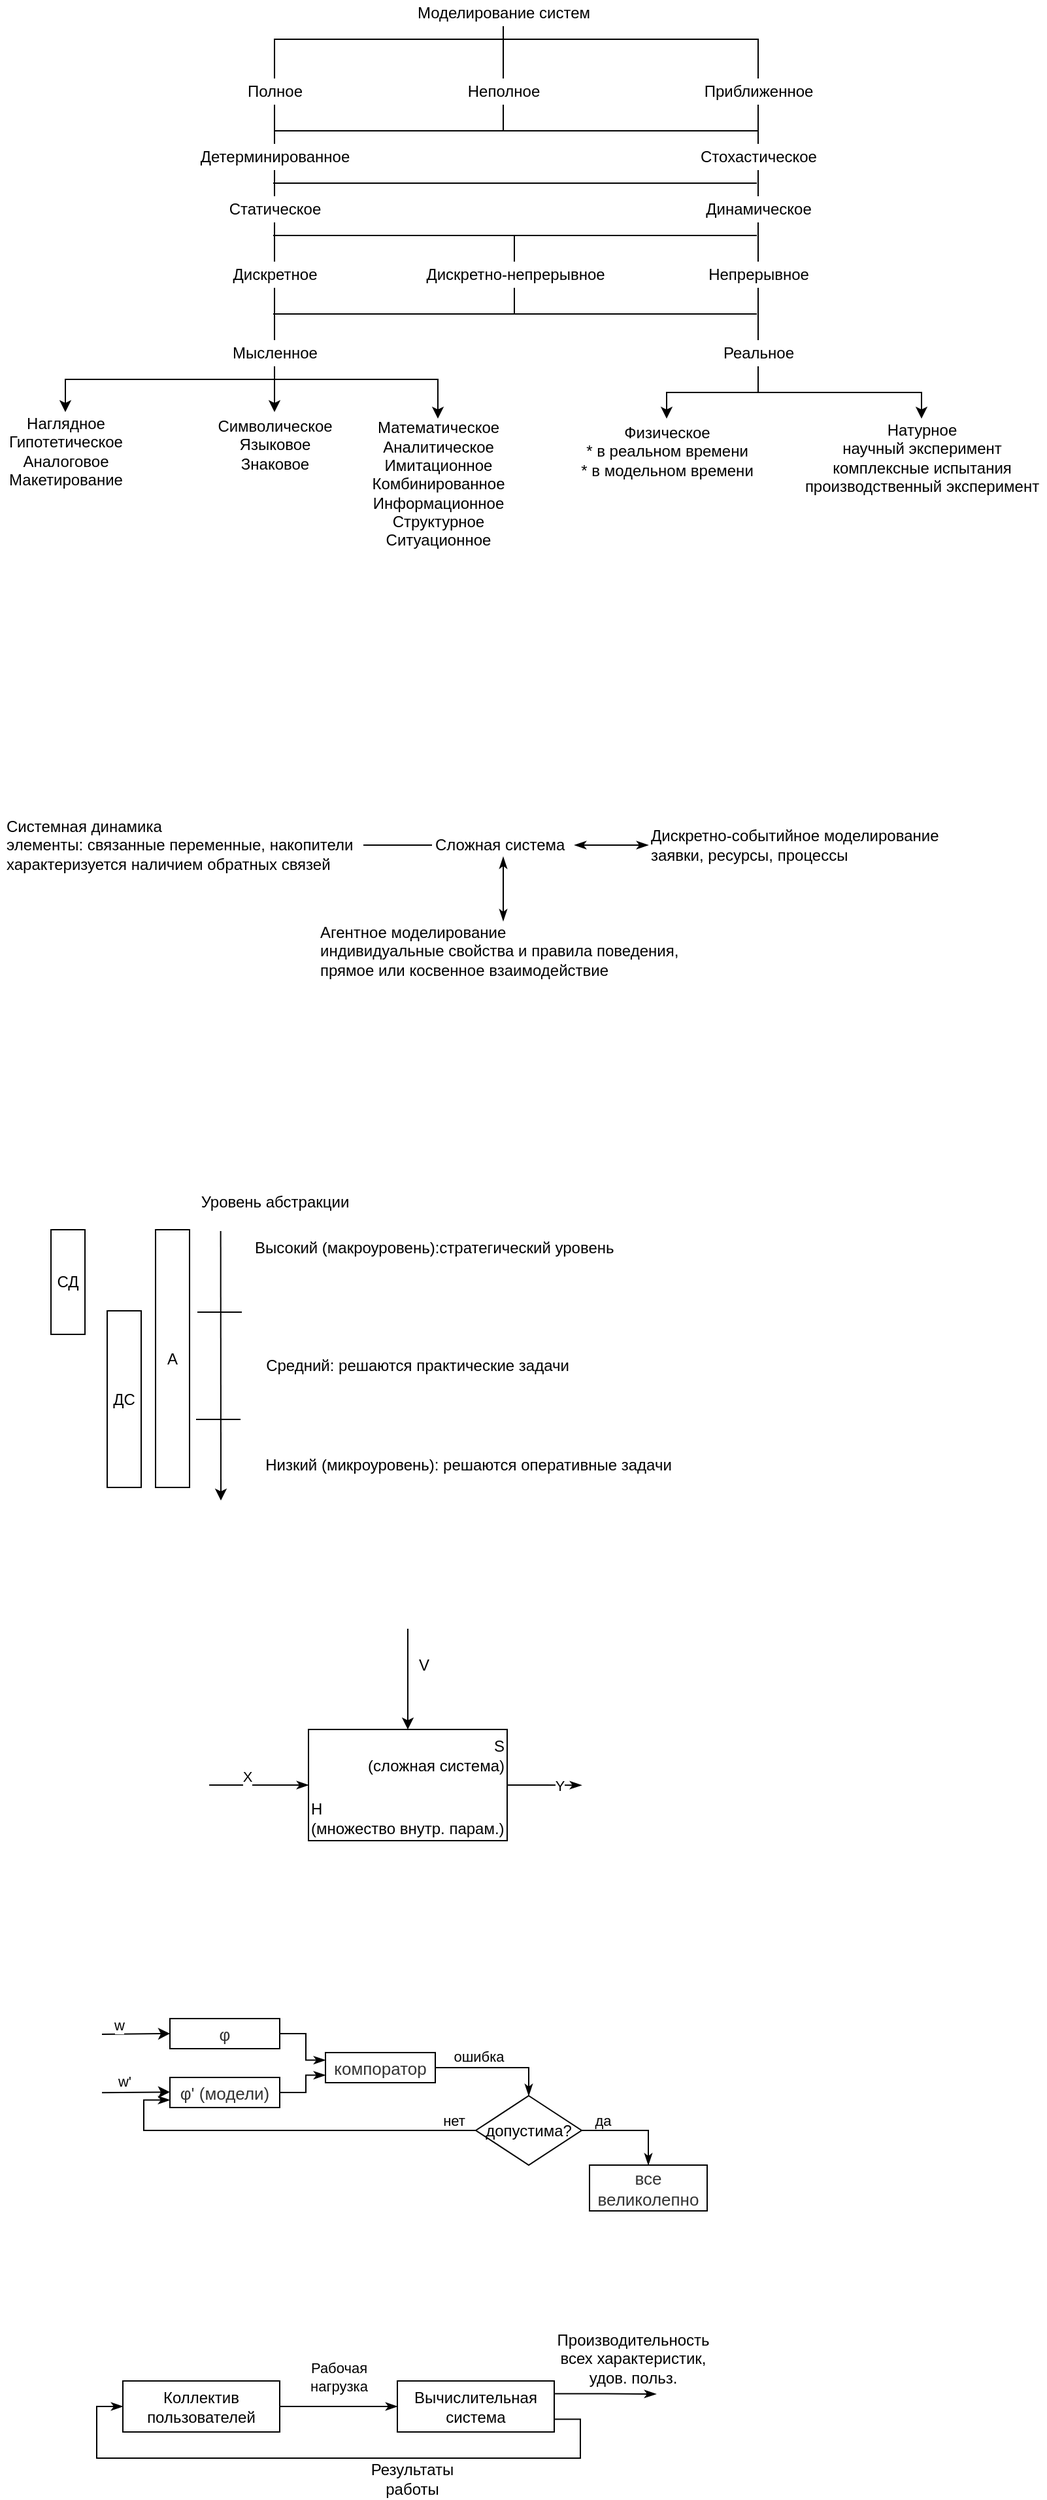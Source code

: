 <mxfile version="13.9.9" type="device"><diagram id="Zf03-uaQXNVUlh0Fi8Aq" name="Страница 1"><mxGraphModel dx="544" dy="368" grid="0" gridSize="10" guides="1" tooltips="1" connect="1" arrows="1" fold="1" page="1" pageScale="1" pageWidth="827" pageHeight="1169" math="0" shadow="0"><root><mxCell id="0"/><mxCell id="1" parent="0"/><mxCell id="ESOyCFfh6yMH119F4l9--26" style="edgeStyle=orthogonalEdgeStyle;rounded=0;orthogonalLoop=1;jettySize=auto;html=1;endArrow=none;endFill=0;" edge="1" parent="1" source="ESOyCFfh6yMH119F4l9--2" target="ESOyCFfh6yMH119F4l9--3"><mxGeometry relative="1" as="geometry"><Array as="points"><mxPoint x="405" y="300"/><mxPoint x="230" y="300"/></Array></mxGeometry></mxCell><mxCell id="ESOyCFfh6yMH119F4l9--29" style="edgeStyle=orthogonalEdgeStyle;rounded=0;orthogonalLoop=1;jettySize=auto;html=1;endArrow=none;endFill=0;" edge="1" parent="1" source="ESOyCFfh6yMH119F4l9--2" target="ESOyCFfh6yMH119F4l9--4"><mxGeometry relative="1" as="geometry"/></mxCell><mxCell id="ESOyCFfh6yMH119F4l9--30" style="edgeStyle=orthogonalEdgeStyle;rounded=0;orthogonalLoop=1;jettySize=auto;html=1;endArrow=none;endFill=0;" edge="1" parent="1" source="ESOyCFfh6yMH119F4l9--2" target="ESOyCFfh6yMH119F4l9--5"><mxGeometry relative="1" as="geometry"><Array as="points"><mxPoint x="405" y="300"/><mxPoint x="600" y="300"/></Array></mxGeometry></mxCell><mxCell id="ESOyCFfh6yMH119F4l9--2" value="Моделирование систем" style="text;html=1;align=center;verticalAlign=middle;resizable=0;points=[];autosize=1;" vertex="1" parent="1"><mxGeometry x="330" y="270" width="150" height="20" as="geometry"/></mxCell><mxCell id="ESOyCFfh6yMH119F4l9--31" style="edgeStyle=orthogonalEdgeStyle;rounded=0;orthogonalLoop=1;jettySize=auto;html=1;endArrow=none;endFill=0;" edge="1" parent="1" source="ESOyCFfh6yMH119F4l9--3" target="ESOyCFfh6yMH119F4l9--6"><mxGeometry relative="1" as="geometry"/></mxCell><mxCell id="ESOyCFfh6yMH119F4l9--3" value="Полное" style="text;html=1;align=center;verticalAlign=middle;resizable=0;points=[];autosize=1;" vertex="1" parent="1"><mxGeometry x="200" y="330" width="60" height="20" as="geometry"/></mxCell><mxCell id="ESOyCFfh6yMH119F4l9--40" style="edgeStyle=orthogonalEdgeStyle;rounded=0;orthogonalLoop=1;jettySize=auto;html=1;endArrow=none;endFill=0;" edge="1" parent="1" source="ESOyCFfh6yMH119F4l9--4"><mxGeometry relative="1" as="geometry"><mxPoint x="405" y="370" as="targetPoint"/></mxGeometry></mxCell><mxCell id="ESOyCFfh6yMH119F4l9--4" value="Неполное" style="text;html=1;align=center;verticalAlign=middle;resizable=0;points=[];autosize=1;" vertex="1" parent="1"><mxGeometry x="370" y="330" width="70" height="20" as="geometry"/></mxCell><mxCell id="ESOyCFfh6yMH119F4l9--35" style="edgeStyle=orthogonalEdgeStyle;rounded=0;orthogonalLoop=1;jettySize=auto;html=1;endArrow=none;endFill=0;" edge="1" parent="1" source="ESOyCFfh6yMH119F4l9--5" target="ESOyCFfh6yMH119F4l9--7"><mxGeometry relative="1" as="geometry"/></mxCell><mxCell id="ESOyCFfh6yMH119F4l9--5" value="Приближенное" style="text;html=1;align=center;verticalAlign=middle;resizable=0;points=[];autosize=1;" vertex="1" parent="1"><mxGeometry x="550" y="330" width="100" height="20" as="geometry"/></mxCell><mxCell id="ESOyCFfh6yMH119F4l9--32" style="edgeStyle=orthogonalEdgeStyle;rounded=0;orthogonalLoop=1;jettySize=auto;html=1;endArrow=none;endFill=0;" edge="1" parent="1" source="ESOyCFfh6yMH119F4l9--6" target="ESOyCFfh6yMH119F4l9--8"><mxGeometry relative="1" as="geometry"/></mxCell><mxCell id="ESOyCFfh6yMH119F4l9--6" value="Детерминированное" style="text;html=1;align=center;verticalAlign=middle;resizable=0;points=[];autosize=1;" vertex="1" parent="1"><mxGeometry x="165" y="380" width="130" height="20" as="geometry"/></mxCell><mxCell id="ESOyCFfh6yMH119F4l9--36" style="edgeStyle=orthogonalEdgeStyle;rounded=0;orthogonalLoop=1;jettySize=auto;html=1;endArrow=none;endFill=0;" edge="1" parent="1" source="ESOyCFfh6yMH119F4l9--7" target="ESOyCFfh6yMH119F4l9--9"><mxGeometry relative="1" as="geometry"/></mxCell><mxCell id="ESOyCFfh6yMH119F4l9--7" value="Стохастическое" style="text;html=1;align=center;verticalAlign=middle;resizable=0;points=[];autosize=1;" vertex="1" parent="1"><mxGeometry x="550" y="380" width="100" height="20" as="geometry"/></mxCell><mxCell id="ESOyCFfh6yMH119F4l9--33" style="edgeStyle=orthogonalEdgeStyle;rounded=0;orthogonalLoop=1;jettySize=auto;html=1;endArrow=none;endFill=0;" edge="1" parent="1" source="ESOyCFfh6yMH119F4l9--8" target="ESOyCFfh6yMH119F4l9--10"><mxGeometry relative="1" as="geometry"/></mxCell><mxCell id="ESOyCFfh6yMH119F4l9--8" value="Статическое" style="text;html=1;align=center;verticalAlign=middle;resizable=0;points=[];autosize=1;" vertex="1" parent="1"><mxGeometry x="185" y="420" width="90" height="20" as="geometry"/></mxCell><mxCell id="ESOyCFfh6yMH119F4l9--37" style="edgeStyle=orthogonalEdgeStyle;rounded=0;orthogonalLoop=1;jettySize=auto;html=1;endArrow=none;endFill=0;" edge="1" parent="1" source="ESOyCFfh6yMH119F4l9--9" target="ESOyCFfh6yMH119F4l9--11"><mxGeometry relative="1" as="geometry"/></mxCell><mxCell id="ESOyCFfh6yMH119F4l9--9" value="Динамическое" style="text;html=1;align=center;verticalAlign=middle;resizable=0;points=[];autosize=1;" vertex="1" parent="1"><mxGeometry x="550" y="420" width="100" height="20" as="geometry"/></mxCell><mxCell id="ESOyCFfh6yMH119F4l9--34" style="edgeStyle=orthogonalEdgeStyle;rounded=0;orthogonalLoop=1;jettySize=auto;html=1;endArrow=none;endFill=0;" edge="1" parent="1" source="ESOyCFfh6yMH119F4l9--10" target="ESOyCFfh6yMH119F4l9--13"><mxGeometry relative="1" as="geometry"/></mxCell><mxCell id="ESOyCFfh6yMH119F4l9--10" value="Дискретное" style="text;html=1;align=center;verticalAlign=middle;resizable=0;points=[];autosize=1;" vertex="1" parent="1"><mxGeometry x="190" y="470" width="80" height="20" as="geometry"/></mxCell><mxCell id="ESOyCFfh6yMH119F4l9--38" style="edgeStyle=orthogonalEdgeStyle;rounded=0;orthogonalLoop=1;jettySize=auto;html=1;endArrow=none;endFill=0;" edge="1" parent="1" source="ESOyCFfh6yMH119F4l9--11" target="ESOyCFfh6yMH119F4l9--14"><mxGeometry relative="1" as="geometry"/></mxCell><mxCell id="ESOyCFfh6yMH119F4l9--11" value="Непрерывное" style="text;html=1;align=center;verticalAlign=middle;resizable=0;points=[];autosize=1;" vertex="1" parent="1"><mxGeometry x="555" y="470" width="90" height="20" as="geometry"/></mxCell><mxCell id="ESOyCFfh6yMH119F4l9--45" style="edgeStyle=orthogonalEdgeStyle;rounded=0;orthogonalLoop=1;jettySize=auto;html=1;endArrow=none;endFill=0;" edge="1" parent="1" source="ESOyCFfh6yMH119F4l9--12"><mxGeometry relative="1" as="geometry"><mxPoint x="413.5" y="460" as="targetPoint"/></mxGeometry></mxCell><mxCell id="ESOyCFfh6yMH119F4l9--46" style="edgeStyle=orthogonalEdgeStyle;rounded=0;orthogonalLoop=1;jettySize=auto;html=1;endArrow=none;endFill=0;" edge="1" parent="1" source="ESOyCFfh6yMH119F4l9--12"><mxGeometry relative="1" as="geometry"><mxPoint x="413.5" y="500" as="targetPoint"/></mxGeometry></mxCell><mxCell id="ESOyCFfh6yMH119F4l9--12" value="Дискретно-непрерывное" style="text;html=1;align=center;verticalAlign=middle;resizable=0;points=[];autosize=1;" vertex="1" parent="1"><mxGeometry x="338.5" y="470" width="150" height="20" as="geometry"/></mxCell><mxCell id="ESOyCFfh6yMH119F4l9--18" style="edgeStyle=orthogonalEdgeStyle;rounded=0;orthogonalLoop=1;jettySize=auto;html=1;" edge="1" parent="1" source="ESOyCFfh6yMH119F4l9--13" target="ESOyCFfh6yMH119F4l9--15"><mxGeometry relative="1" as="geometry"><Array as="points"><mxPoint x="230" y="560"/><mxPoint x="70" y="560"/></Array></mxGeometry></mxCell><mxCell id="ESOyCFfh6yMH119F4l9--19" style="edgeStyle=orthogonalEdgeStyle;rounded=0;orthogonalLoop=1;jettySize=auto;html=1;" edge="1" parent="1" source="ESOyCFfh6yMH119F4l9--13" target="ESOyCFfh6yMH119F4l9--16"><mxGeometry relative="1" as="geometry"/></mxCell><mxCell id="ESOyCFfh6yMH119F4l9--20" style="edgeStyle=orthogonalEdgeStyle;rounded=0;orthogonalLoop=1;jettySize=auto;html=1;" edge="1" parent="1" source="ESOyCFfh6yMH119F4l9--13" target="ESOyCFfh6yMH119F4l9--17"><mxGeometry relative="1" as="geometry"><Array as="points"><mxPoint x="230" y="560"/><mxPoint x="355" y="560"/></Array></mxGeometry></mxCell><mxCell id="ESOyCFfh6yMH119F4l9--13" value="Мысленное" style="text;html=1;align=center;verticalAlign=middle;resizable=0;points=[];autosize=1;" vertex="1" parent="1"><mxGeometry x="190" y="530" width="80" height="20" as="geometry"/></mxCell><mxCell id="ESOyCFfh6yMH119F4l9--23" style="edgeStyle=orthogonalEdgeStyle;rounded=0;orthogonalLoop=1;jettySize=auto;html=1;" edge="1" parent="1" source="ESOyCFfh6yMH119F4l9--14" target="ESOyCFfh6yMH119F4l9--21"><mxGeometry relative="1" as="geometry"/></mxCell><mxCell id="ESOyCFfh6yMH119F4l9--24" style="edgeStyle=orthogonalEdgeStyle;rounded=0;orthogonalLoop=1;jettySize=auto;html=1;" edge="1" parent="1" source="ESOyCFfh6yMH119F4l9--14" target="ESOyCFfh6yMH119F4l9--22"><mxGeometry relative="1" as="geometry"/></mxCell><mxCell id="ESOyCFfh6yMH119F4l9--14" value="Реальное" style="text;html=1;align=center;verticalAlign=middle;resizable=0;points=[];autosize=1;" vertex="1" parent="1"><mxGeometry x="565" y="530" width="70" height="20" as="geometry"/></mxCell><mxCell id="ESOyCFfh6yMH119F4l9--15" value="Наглядное&lt;br&gt;Гипотетическое&lt;br&gt;Аналоговое&lt;br&gt;Макетирование" style="text;html=1;align=center;verticalAlign=middle;resizable=0;points=[];autosize=1;" vertex="1" parent="1"><mxGeometry x="20" y="585" width="100" height="60" as="geometry"/></mxCell><mxCell id="ESOyCFfh6yMH119F4l9--16" value="Символическое&lt;br&gt;Языковое&lt;br&gt;Знаковое" style="text;html=1;align=center;verticalAlign=middle;resizable=0;points=[];autosize=1;" vertex="1" parent="1"><mxGeometry x="180" y="585" width="100" height="50" as="geometry"/></mxCell><mxCell id="ESOyCFfh6yMH119F4l9--17" value="Математическое&lt;br&gt;Аналитическое&lt;br&gt;Имитационное&lt;br&gt;Комбинированное&lt;br&gt;Информационное&lt;br&gt;Структурное&lt;br&gt;Ситуационное" style="text;html=1;align=center;verticalAlign=middle;resizable=0;points=[];autosize=1;" vertex="1" parent="1"><mxGeometry x="295" y="590" width="120" height="100" as="geometry"/></mxCell><mxCell id="ESOyCFfh6yMH119F4l9--21" value="Физическое&lt;br&gt;* в реальном времени&lt;br&gt;* в модельном времени" style="text;html=1;align=center;verticalAlign=middle;resizable=0;points=[];autosize=1;" vertex="1" parent="1"><mxGeometry x="455" y="590" width="150" height="50" as="geometry"/></mxCell><mxCell id="ESOyCFfh6yMH119F4l9--22" value="Натурное&lt;br&gt;научный эксперимент&lt;br&gt;комплексные испытания&lt;br&gt;производственный эксперимент" style="text;html=1;align=center;verticalAlign=middle;resizable=0;points=[];autosize=1;" vertex="1" parent="1"><mxGeometry x="630" y="590" width="190" height="60" as="geometry"/></mxCell><mxCell id="ESOyCFfh6yMH119F4l9--39" value="" style="endArrow=none;html=1;" edge="1" parent="1"><mxGeometry width="50" height="50" relative="1" as="geometry"><mxPoint x="230" y="370" as="sourcePoint"/><mxPoint x="600" y="370" as="targetPoint"/></mxGeometry></mxCell><mxCell id="ESOyCFfh6yMH119F4l9--41" value="" style="endArrow=none;html=1;" edge="1" parent="1"><mxGeometry width="50" height="50" relative="1" as="geometry"><mxPoint x="229" y="410" as="sourcePoint"/><mxPoint x="599" y="410" as="targetPoint"/></mxGeometry></mxCell><mxCell id="ESOyCFfh6yMH119F4l9--42" value="" style="endArrow=none;html=1;" edge="1" parent="1"><mxGeometry width="50" height="50" relative="1" as="geometry"><mxPoint x="229" y="450" as="sourcePoint"/><mxPoint x="599" y="450" as="targetPoint"/></mxGeometry></mxCell><mxCell id="ESOyCFfh6yMH119F4l9--43" value="" style="endArrow=none;html=1;" edge="1" parent="1"><mxGeometry width="50" height="50" relative="1" as="geometry"><mxPoint x="229" y="510" as="sourcePoint"/><mxPoint x="599" y="510" as="targetPoint"/></mxGeometry></mxCell><mxCell id="X57ryAHuf0RrDdv9cdA4-5" style="edgeStyle=orthogonalEdgeStyle;rounded=0;orthogonalLoop=1;jettySize=auto;html=1;endArrow=classicThin;endFill=1;startArrow=classicThin;startFill=1;" edge="1" parent="1" source="X57ryAHuf0RrDdv9cdA4-1" target="X57ryAHuf0RrDdv9cdA4-4"><mxGeometry relative="1" as="geometry"/></mxCell><mxCell id="X57ryAHuf0RrDdv9cdA4-6" style="edgeStyle=orthogonalEdgeStyle;rounded=0;orthogonalLoop=1;jettySize=auto;html=1;startArrow=classicThin;startFill=1;endArrow=classicThin;endFill=1;" edge="1" parent="1" source="X57ryAHuf0RrDdv9cdA4-1" target="X57ryAHuf0RrDdv9cdA4-3"><mxGeometry relative="1" as="geometry"/></mxCell><mxCell id="X57ryAHuf0RrDdv9cdA4-7" style="edgeStyle=orthogonalEdgeStyle;rounded=0;orthogonalLoop=1;jettySize=auto;html=1;startArrow=none;startFill=0;endArrow=none;endFill=0;" edge="1" parent="1" source="X57ryAHuf0RrDdv9cdA4-1" target="X57ryAHuf0RrDdv9cdA4-2"><mxGeometry relative="1" as="geometry"/></mxCell><mxCell id="X57ryAHuf0RrDdv9cdA4-1" value="Сложная система" style="text;html=1;align=left;verticalAlign=middle;resizable=0;points=[];autosize=1;" vertex="1" parent="1"><mxGeometry x="350.5" y="907" width="109" height="18" as="geometry"/></mxCell><mxCell id="X57ryAHuf0RrDdv9cdA4-2" value="Системная динамика&lt;br&gt;элементы: связанные переменные, накопители&lt;br&gt;характеризуется наличием обратных связей" style="text;html=1;align=left;verticalAlign=middle;resizable=0;points=[];autosize=1;" vertex="1" parent="1"><mxGeometry x="23" y="893.5" width="275" height="45" as="geometry"/></mxCell><mxCell id="X57ryAHuf0RrDdv9cdA4-3" value="Дискретно-событийное моделирование&lt;br&gt;заявки, ресурсы, процессы" style="text;html=1;align=left;verticalAlign=middle;resizable=0;points=[];autosize=1;" vertex="1" parent="1"><mxGeometry x="516" y="900.5" width="230" height="31" as="geometry"/></mxCell><mxCell id="X57ryAHuf0RrDdv9cdA4-4" value="Агентное моделирование&lt;br&gt;индивидуальные свойства и правила поведения,&lt;br&gt;прямое или косвенное взаимодействие" style="text;html=1;align=left;verticalAlign=middle;resizable=0;points=[];autosize=1;" vertex="1" parent="1"><mxGeometry x="263" y="974" width="284" height="45" as="geometry"/></mxCell><mxCell id="X57ryAHuf0RrDdv9cdA4-8" value="" style="endArrow=classic;html=1;" edge="1" parent="1"><mxGeometry width="50" height="50" relative="1" as="geometry"><mxPoint x="188.82" y="1211" as="sourcePoint"/><mxPoint x="189" y="1417" as="targetPoint"/></mxGeometry></mxCell><mxCell id="X57ryAHuf0RrDdv9cdA4-9" value="Высокий (макроуровень):стратегический уровень" style="text;html=1;align=left;verticalAlign=middle;resizable=0;points=[];autosize=1;" vertex="1" parent="1"><mxGeometry x="213" y="1215" width="285" height="18" as="geometry"/></mxCell><mxCell id="X57ryAHuf0RrDdv9cdA4-10" value="Средний: решаются практические задачи" style="text;html=1;align=center;verticalAlign=middle;resizable=0;points=[];autosize=1;" vertex="1" parent="1"><mxGeometry x="217.5" y="1305" width="242" height="18" as="geometry"/></mxCell><mxCell id="X57ryAHuf0RrDdv9cdA4-11" value="Низкий (микроуровень): решаются оперативные задачи" style="text;html=1;align=center;verticalAlign=middle;resizable=0;points=[];autosize=1;" vertex="1" parent="1"><mxGeometry x="217.5" y="1381" width="321" height="18" as="geometry"/></mxCell><mxCell id="X57ryAHuf0RrDdv9cdA4-12" value="" style="endArrow=none;html=1;" edge="1" parent="1"><mxGeometry width="50" height="50" relative="1" as="geometry"><mxPoint x="171" y="1273" as="sourcePoint"/><mxPoint x="205" y="1273" as="targetPoint"/></mxGeometry></mxCell><mxCell id="X57ryAHuf0RrDdv9cdA4-13" value="" style="endArrow=none;html=1;" edge="1" parent="1"><mxGeometry width="50" height="50" relative="1" as="geometry"><mxPoint x="170" y="1355.0" as="sourcePoint"/><mxPoint x="204.0" y="1355.0" as="targetPoint"/></mxGeometry></mxCell><mxCell id="X57ryAHuf0RrDdv9cdA4-14" value="Уровень абстракции" style="text;html=1;align=center;verticalAlign=middle;resizable=0;points=[];autosize=1;" vertex="1" parent="1"><mxGeometry x="168.5" y="1180" width="123" height="18" as="geometry"/></mxCell><mxCell id="X57ryAHuf0RrDdv9cdA4-15" value="А" style="rounded=0;whiteSpace=wrap;html=1;align=center;" vertex="1" parent="1"><mxGeometry x="139" y="1210" width="26" height="197" as="geometry"/></mxCell><mxCell id="X57ryAHuf0RrDdv9cdA4-16" value="ДС" style="rounded=0;whiteSpace=wrap;html=1;align=center;" vertex="1" parent="1"><mxGeometry x="102" y="1272" width="26" height="135" as="geometry"/></mxCell><mxCell id="X57ryAHuf0RrDdv9cdA4-17" value="СД" style="rounded=0;whiteSpace=wrap;html=1;align=center;" vertex="1" parent="1"><mxGeometry x="59" y="1210" width="26" height="80" as="geometry"/></mxCell><mxCell id="X57ryAHuf0RrDdv9cdA4-23" style="edgeStyle=orthogonalEdgeStyle;rounded=0;orthogonalLoop=1;jettySize=auto;html=1;startArrow=classicThin;startFill=1;endArrow=none;endFill=0;" edge="1" parent="1" source="X57ryAHuf0RrDdv9cdA4-18"><mxGeometry relative="1" as="geometry"><mxPoint x="180.044" y="1634.5" as="targetPoint"/></mxGeometry></mxCell><mxCell id="X57ryAHuf0RrDdv9cdA4-25" value="X" style="edgeLabel;html=1;align=center;verticalAlign=middle;resizable=0;points=[];" vertex="1" connectable="0" parent="X57ryAHuf0RrDdv9cdA4-23"><mxGeometry x="0.3" y="2" relative="1" as="geometry"><mxPoint x="1.66" y="-9.5" as="offset"/></mxGeometry></mxCell><mxCell id="X57ryAHuf0RrDdv9cdA4-24" value="Y" style="edgeStyle=orthogonalEdgeStyle;rounded=0;orthogonalLoop=1;jettySize=auto;html=1;exitX=1;exitY=0.5;exitDx=0;exitDy=0;startArrow=none;startFill=0;endArrow=classicThin;endFill=1;" edge="1" parent="1" source="X57ryAHuf0RrDdv9cdA4-18"><mxGeometry x="-0.001" y="-11" relative="1" as="geometry"><mxPoint x="464.97" y="1634.621" as="targetPoint"/><mxPoint x="11" y="-11" as="offset"/></mxGeometry></mxCell><mxCell id="X57ryAHuf0RrDdv9cdA4-18" value="" style="rounded=0;whiteSpace=wrap;html=1;align=center;" vertex="1" parent="1"><mxGeometry x="256" y="1592" width="152" height="85" as="geometry"/></mxCell><mxCell id="X57ryAHuf0RrDdv9cdA4-19" value="S &lt;br&gt;(сложная система)" style="text;html=1;align=right;verticalAlign=middle;resizable=0;points=[];autosize=1;" vertex="1" parent="1"><mxGeometry x="291.5" y="1596" width="115" height="31" as="geometry"/></mxCell><mxCell id="X57ryAHuf0RrDdv9cdA4-20" value="H&lt;br&gt;&lt;div style=&quot;&quot;&gt;&lt;span&gt;(множество внутр. парам.)&lt;/span&gt;&lt;/div&gt;" style="text;html=1;align=left;verticalAlign=middle;resizable=0;points=[];autosize=1;" vertex="1" parent="1"><mxGeometry x="256" y="1644" width="158" height="31" as="geometry"/></mxCell><mxCell id="X57ryAHuf0RrDdv9cdA4-21" value="" style="endArrow=classic;html=1;" edge="1" parent="1" target="X57ryAHuf0RrDdv9cdA4-18"><mxGeometry width="50" height="50" relative="1" as="geometry"><mxPoint x="332" y="1515" as="sourcePoint"/><mxPoint x="345" y="1458" as="targetPoint"/></mxGeometry></mxCell><mxCell id="X57ryAHuf0RrDdv9cdA4-22" value="V" style="text;html=1;align=center;verticalAlign=middle;resizable=0;points=[];autosize=1;" vertex="1" parent="1"><mxGeometry x="335" y="1534" width="18" height="18" as="geometry"/></mxCell><mxCell id="X57ryAHuf0RrDdv9cdA4-35" style="edgeStyle=orthogonalEdgeStyle;rounded=0;orthogonalLoop=1;jettySize=auto;html=1;entryX=0;entryY=0.25;entryDx=0;entryDy=0;startArrow=none;startFill=0;endArrow=classicThin;endFill=1;" edge="1" parent="1" source="X57ryAHuf0RrDdv9cdA4-26" target="X57ryAHuf0RrDdv9cdA4-34"><mxGeometry relative="1" as="geometry"/></mxCell><mxCell id="X57ryAHuf0RrDdv9cdA4-26" value="&lt;span style=&quot;color: rgb(51 , 51 , 51) ; font-family: &amp;quot;ys text&amp;quot; , &amp;quot;arial&amp;quot; , &amp;quot;helvetica&amp;quot; , &amp;quot;arial unicode ms&amp;quot; , sans-serif ; font-size: 13px ; background-color: rgb(255 , 255 , 255)&quot;&gt;φ&lt;/span&gt;" style="rounded=0;whiteSpace=wrap;html=1;align=center;" vertex="1" parent="1"><mxGeometry x="150" y="1813" width="84" height="23" as="geometry"/></mxCell><mxCell id="X57ryAHuf0RrDdv9cdA4-36" style="edgeStyle=orthogonalEdgeStyle;rounded=0;orthogonalLoop=1;jettySize=auto;html=1;entryX=0;entryY=0.75;entryDx=0;entryDy=0;startArrow=none;startFill=0;endArrow=classicThin;endFill=1;" edge="1" parent="1" source="X57ryAHuf0RrDdv9cdA4-27" target="X57ryAHuf0RrDdv9cdA4-34"><mxGeometry relative="1" as="geometry"/></mxCell><mxCell id="X57ryAHuf0RrDdv9cdA4-27" value="&lt;span style=&quot;color: rgb(51 , 51 , 51) ; font-family: &amp;#34;ys text&amp;#34; , &amp;#34;arial&amp;#34; , &amp;#34;helvetica&amp;#34; , &amp;#34;arial unicode ms&amp;#34; , sans-serif ; font-size: 13px ; background-color: rgb(255 , 255 , 255)&quot;&gt;φ' (модели)&lt;/span&gt;" style="rounded=0;whiteSpace=wrap;html=1;align=center;" vertex="1" parent="1"><mxGeometry x="150" y="1858" width="84" height="23" as="geometry"/></mxCell><mxCell id="X57ryAHuf0RrDdv9cdA4-28" value="" style="endArrow=classic;html=1;entryX=0;entryY=0.5;entryDx=0;entryDy=0;" edge="1" parent="1" target="X57ryAHuf0RrDdv9cdA4-26"><mxGeometry width="50" height="50" relative="1" as="geometry"><mxPoint x="98" y="1825" as="sourcePoint"/><mxPoint x="345" y="1710" as="targetPoint"/></mxGeometry></mxCell><mxCell id="X57ryAHuf0RrDdv9cdA4-30" value="w" style="edgeLabel;html=1;align=center;verticalAlign=middle;resizable=0;points=[];" vertex="1" connectable="0" parent="X57ryAHuf0RrDdv9cdA4-28"><mxGeometry x="-0.588" y="1" relative="1" as="geometry"><mxPoint x="1.98" y="-5.89" as="offset"/></mxGeometry></mxCell><mxCell id="X57ryAHuf0RrDdv9cdA4-31" value="" style="endArrow=classic;html=1;entryX=0;entryY=0.5;entryDx=0;entryDy=0;" edge="1" parent="1"><mxGeometry width="50" height="50" relative="1" as="geometry"><mxPoint x="98" y="1869.66" as="sourcePoint"/><mxPoint x="150.0" y="1869.16" as="targetPoint"/></mxGeometry></mxCell><mxCell id="X57ryAHuf0RrDdv9cdA4-32" value="w'" style="edgeLabel;html=1;align=center;verticalAlign=middle;resizable=0;points=[];" vertex="1" connectable="0" parent="X57ryAHuf0RrDdv9cdA4-31"><mxGeometry x="-0.588" y="1" relative="1" as="geometry"><mxPoint x="5.98" y="-7.55" as="offset"/></mxGeometry></mxCell><mxCell id="X57ryAHuf0RrDdv9cdA4-33" value="&lt;font color=&quot;#333333&quot; face=&quot;ys text, arial, helvetica, arial unicode ms, sans-serif&quot;&gt;&lt;span style=&quot;font-size: 13px ; background-color: rgb(255 , 255 , 255)&quot;&gt;все великолепно&lt;/span&gt;&lt;/font&gt;" style="rounded=0;whiteSpace=wrap;html=1;align=center;" vertex="1" parent="1"><mxGeometry x="471" y="1925" width="90" height="35" as="geometry"/></mxCell><mxCell id="X57ryAHuf0RrDdv9cdA4-38" style="edgeStyle=orthogonalEdgeStyle;rounded=0;orthogonalLoop=1;jettySize=auto;html=1;startArrow=none;startFill=0;endArrow=classicThin;endFill=1;" edge="1" parent="1" source="X57ryAHuf0RrDdv9cdA4-34" target="X57ryAHuf0RrDdv9cdA4-37"><mxGeometry relative="1" as="geometry"/></mxCell><mxCell id="X57ryAHuf0RrDdv9cdA4-39" value="ошибка" style="edgeLabel;html=1;align=center;verticalAlign=middle;resizable=0;points=[];" vertex="1" connectable="0" parent="X57ryAHuf0RrDdv9cdA4-38"><mxGeometry x="-0.455" relative="1" as="geometry"><mxPoint x="7.48" y="-8.48" as="offset"/></mxGeometry></mxCell><mxCell id="X57ryAHuf0RrDdv9cdA4-34" value="&lt;font color=&quot;#333333&quot; face=&quot;ys text, arial, helvetica, arial unicode ms, sans-serif&quot;&gt;&lt;span style=&quot;font-size: 13px ; background-color: rgb(255 , 255 , 255)&quot;&gt;компоратор&lt;/span&gt;&lt;/font&gt;" style="rounded=0;whiteSpace=wrap;html=1;align=center;" vertex="1" parent="1"><mxGeometry x="269" y="1839" width="84" height="23" as="geometry"/></mxCell><mxCell id="X57ryAHuf0RrDdv9cdA4-40" style="edgeStyle=orthogonalEdgeStyle;rounded=0;orthogonalLoop=1;jettySize=auto;html=1;entryX=0.5;entryY=0;entryDx=0;entryDy=0;startArrow=none;startFill=0;endArrow=classicThin;endFill=1;" edge="1" parent="1" source="X57ryAHuf0RrDdv9cdA4-37" target="X57ryAHuf0RrDdv9cdA4-33"><mxGeometry relative="1" as="geometry"/></mxCell><mxCell id="X57ryAHuf0RrDdv9cdA4-41" value="да" style="edgeLabel;html=1;align=center;verticalAlign=middle;resizable=0;points=[];" vertex="1" connectable="0" parent="X57ryAHuf0RrDdv9cdA4-40"><mxGeometry x="-0.548" y="-1" relative="1" as="geometry"><mxPoint x="-2.22" y="-8.48" as="offset"/></mxGeometry></mxCell><mxCell id="X57ryAHuf0RrDdv9cdA4-42" value="нет" style="edgeStyle=orthogonalEdgeStyle;rounded=0;orthogonalLoop=1;jettySize=auto;html=1;entryX=0;entryY=0.75;entryDx=0;entryDy=0;startArrow=none;startFill=0;endArrow=classicThin;endFill=1;" edge="1" parent="1" source="X57ryAHuf0RrDdv9cdA4-37" target="X57ryAHuf0RrDdv9cdA4-27"><mxGeometry x="-0.881" y="-8" relative="1" as="geometry"><Array as="points"><mxPoint x="130" y="1898"/><mxPoint x="130" y="1875"/></Array><mxPoint as="offset"/></mxGeometry></mxCell><mxCell id="X57ryAHuf0RrDdv9cdA4-37" value="допустима?" style="rhombus;whiteSpace=wrap;html=1;align=center;" vertex="1" parent="1"><mxGeometry x="384" y="1872" width="81" height="53" as="geometry"/></mxCell><mxCell id="X57ryAHuf0RrDdv9cdA4-45" value="Рабочая&lt;br&gt;нагрузка" style="edgeStyle=orthogonalEdgeStyle;rounded=0;orthogonalLoop=1;jettySize=auto;html=1;startArrow=none;startFill=0;endArrow=classicThin;endFill=1;" edge="1" parent="1" source="X57ryAHuf0RrDdv9cdA4-43" target="X57ryAHuf0RrDdv9cdA4-44"><mxGeometry y="23" relative="1" as="geometry"><mxPoint as="offset"/></mxGeometry></mxCell><mxCell id="X57ryAHuf0RrDdv9cdA4-43" value="Коллектив пользователей" style="rounded=0;whiteSpace=wrap;html=1;align=center;" vertex="1" parent="1"><mxGeometry x="114" y="2090" width="120" height="39" as="geometry"/></mxCell><mxCell id="X57ryAHuf0RrDdv9cdA4-46" style="edgeStyle=orthogonalEdgeStyle;rounded=0;orthogonalLoop=1;jettySize=auto;html=1;exitX=1;exitY=0.25;exitDx=0;exitDy=0;startArrow=none;startFill=0;endArrow=classicThin;endFill=1;" edge="1" parent="1" source="X57ryAHuf0RrDdv9cdA4-44"><mxGeometry relative="1" as="geometry"><mxPoint x="522" y="2100" as="targetPoint"/><Array as="points"><mxPoint x="483" y="2100"/><mxPoint x="522" y="2100"/></Array></mxGeometry></mxCell><mxCell id="X57ryAHuf0RrDdv9cdA4-47" style="edgeStyle=orthogonalEdgeStyle;rounded=0;orthogonalLoop=1;jettySize=auto;html=1;exitX=1;exitY=0.75;exitDx=0;exitDy=0;entryX=0;entryY=0.5;entryDx=0;entryDy=0;startArrow=none;startFill=0;endArrow=classicThin;endFill=1;" edge="1" parent="1" source="X57ryAHuf0RrDdv9cdA4-44" target="X57ryAHuf0RrDdv9cdA4-43"><mxGeometry relative="1" as="geometry"><Array as="points"><mxPoint x="464" y="2119"/><mxPoint x="464" y="2149"/><mxPoint x="94" y="2149"/><mxPoint x="94" y="2110"/></Array></mxGeometry></mxCell><mxCell id="X57ryAHuf0RrDdv9cdA4-44" value="Вычислительная система" style="rounded=0;whiteSpace=wrap;html=1;align=center;" vertex="1" parent="1"><mxGeometry x="324" y="2090" width="120" height="39" as="geometry"/></mxCell><mxCell id="X57ryAHuf0RrDdv9cdA4-48" value="Результаты&lt;br&gt;работы" style="text;html=1;align=center;verticalAlign=middle;resizable=0;points=[];autosize=1;" vertex="1" parent="1"><mxGeometry x="298.5" y="2149" width="73" height="31" as="geometry"/></mxCell><mxCell id="X57ryAHuf0RrDdv9cdA4-49" value="Производительность &lt;br&gt;всех характеристик,&lt;br&gt;удов. польз." style="text;html=1;align=center;verticalAlign=middle;resizable=0;points=[];autosize=1;" vertex="1" parent="1"><mxGeometry x="440" y="2050" width="127" height="45" as="geometry"/></mxCell></root></mxGraphModel></diagram></mxfile>